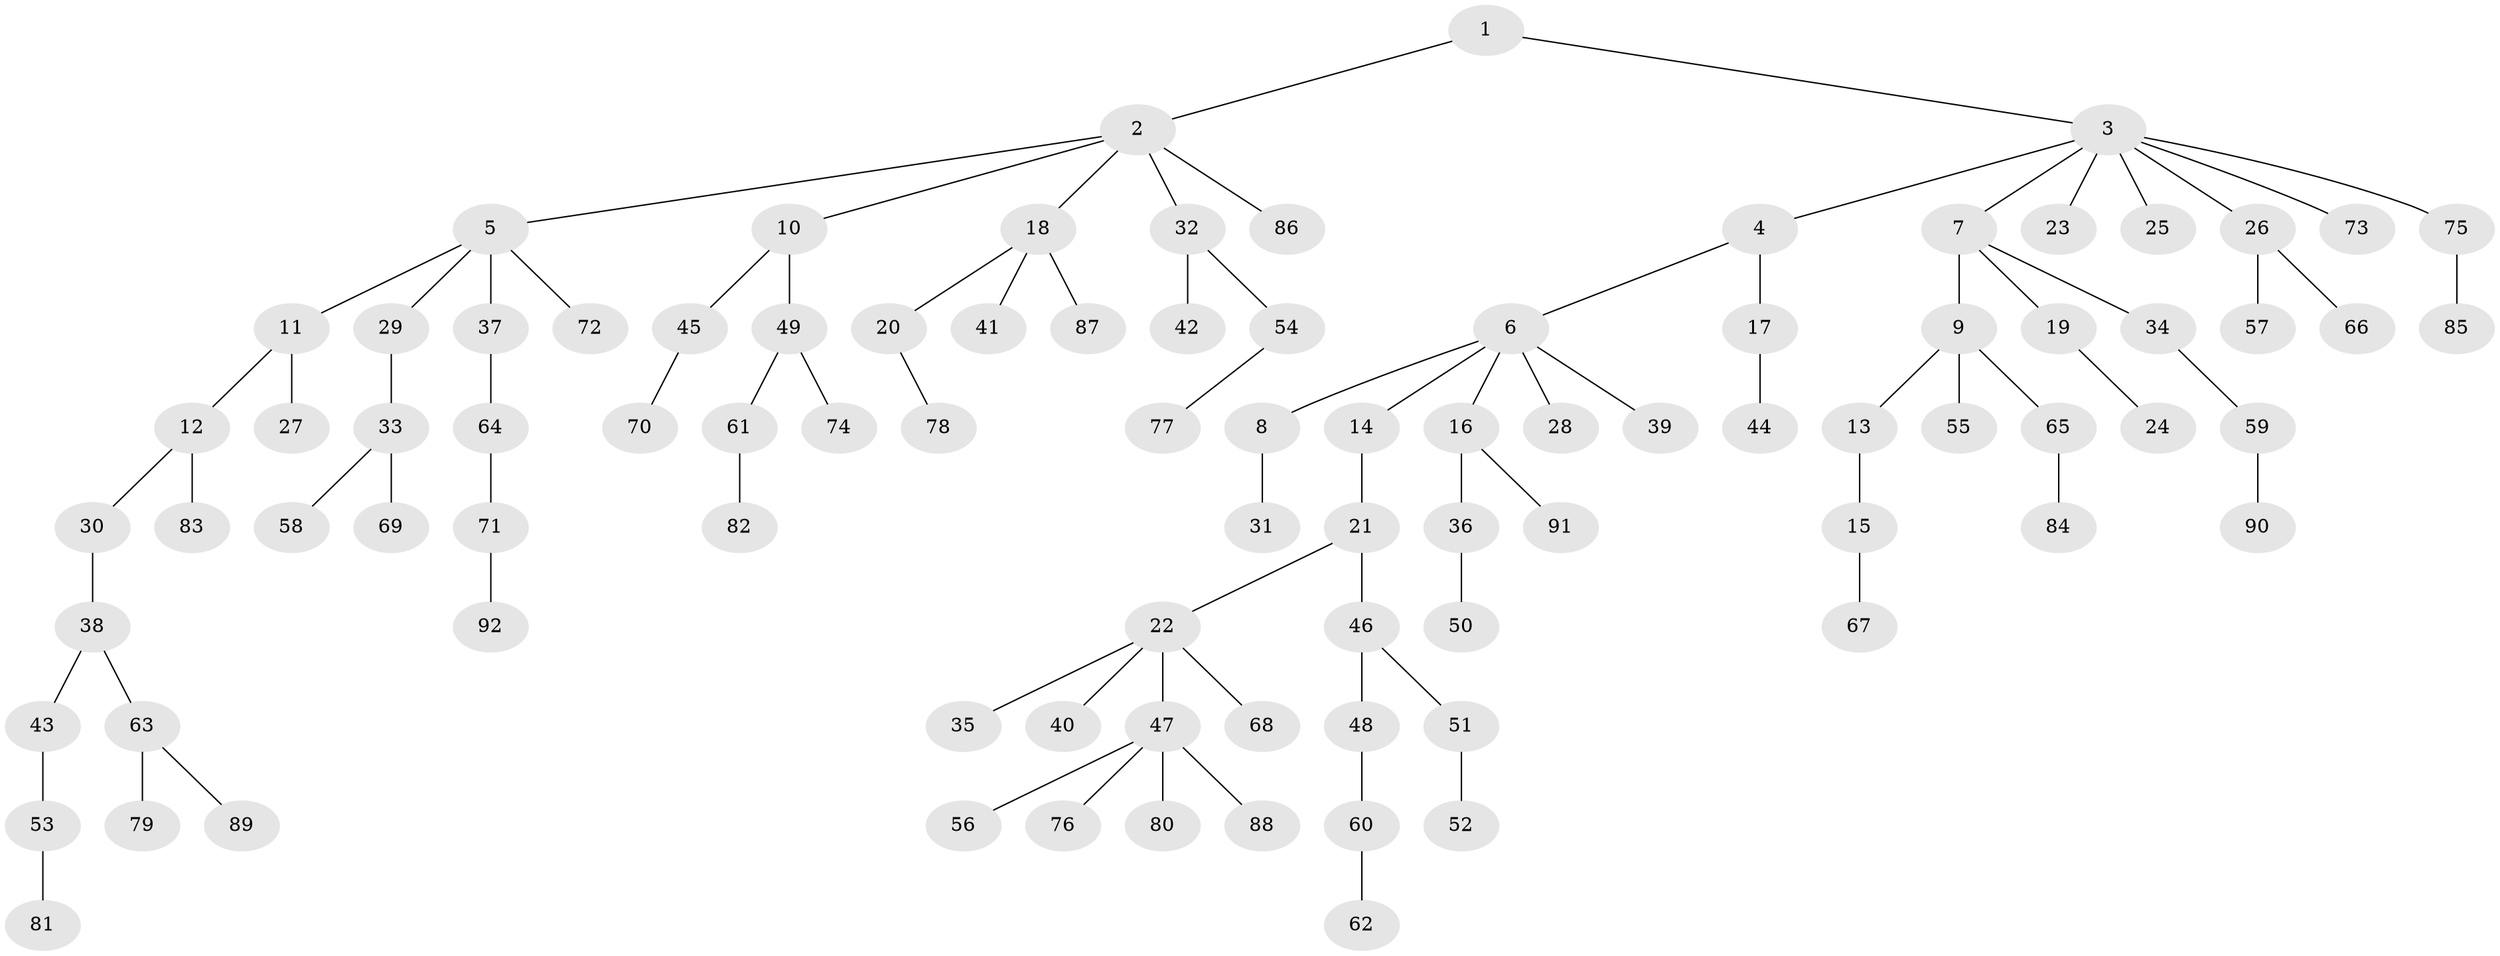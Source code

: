 // Generated by graph-tools (version 1.1) at 2025/11/02/27/25 16:11:28]
// undirected, 92 vertices, 91 edges
graph export_dot {
graph [start="1"]
  node [color=gray90,style=filled];
  1;
  2;
  3;
  4;
  5;
  6;
  7;
  8;
  9;
  10;
  11;
  12;
  13;
  14;
  15;
  16;
  17;
  18;
  19;
  20;
  21;
  22;
  23;
  24;
  25;
  26;
  27;
  28;
  29;
  30;
  31;
  32;
  33;
  34;
  35;
  36;
  37;
  38;
  39;
  40;
  41;
  42;
  43;
  44;
  45;
  46;
  47;
  48;
  49;
  50;
  51;
  52;
  53;
  54;
  55;
  56;
  57;
  58;
  59;
  60;
  61;
  62;
  63;
  64;
  65;
  66;
  67;
  68;
  69;
  70;
  71;
  72;
  73;
  74;
  75;
  76;
  77;
  78;
  79;
  80;
  81;
  82;
  83;
  84;
  85;
  86;
  87;
  88;
  89;
  90;
  91;
  92;
  1 -- 2;
  1 -- 3;
  2 -- 5;
  2 -- 10;
  2 -- 18;
  2 -- 32;
  2 -- 86;
  3 -- 4;
  3 -- 7;
  3 -- 23;
  3 -- 25;
  3 -- 26;
  3 -- 73;
  3 -- 75;
  4 -- 6;
  4 -- 17;
  5 -- 11;
  5 -- 29;
  5 -- 37;
  5 -- 72;
  6 -- 8;
  6 -- 14;
  6 -- 16;
  6 -- 28;
  6 -- 39;
  7 -- 9;
  7 -- 19;
  7 -- 34;
  8 -- 31;
  9 -- 13;
  9 -- 55;
  9 -- 65;
  10 -- 45;
  10 -- 49;
  11 -- 12;
  11 -- 27;
  12 -- 30;
  12 -- 83;
  13 -- 15;
  14 -- 21;
  15 -- 67;
  16 -- 36;
  16 -- 91;
  17 -- 44;
  18 -- 20;
  18 -- 41;
  18 -- 87;
  19 -- 24;
  20 -- 78;
  21 -- 22;
  21 -- 46;
  22 -- 35;
  22 -- 40;
  22 -- 47;
  22 -- 68;
  26 -- 57;
  26 -- 66;
  29 -- 33;
  30 -- 38;
  32 -- 42;
  32 -- 54;
  33 -- 58;
  33 -- 69;
  34 -- 59;
  36 -- 50;
  37 -- 64;
  38 -- 43;
  38 -- 63;
  43 -- 53;
  45 -- 70;
  46 -- 48;
  46 -- 51;
  47 -- 56;
  47 -- 76;
  47 -- 80;
  47 -- 88;
  48 -- 60;
  49 -- 61;
  49 -- 74;
  51 -- 52;
  53 -- 81;
  54 -- 77;
  59 -- 90;
  60 -- 62;
  61 -- 82;
  63 -- 79;
  63 -- 89;
  64 -- 71;
  65 -- 84;
  71 -- 92;
  75 -- 85;
}
